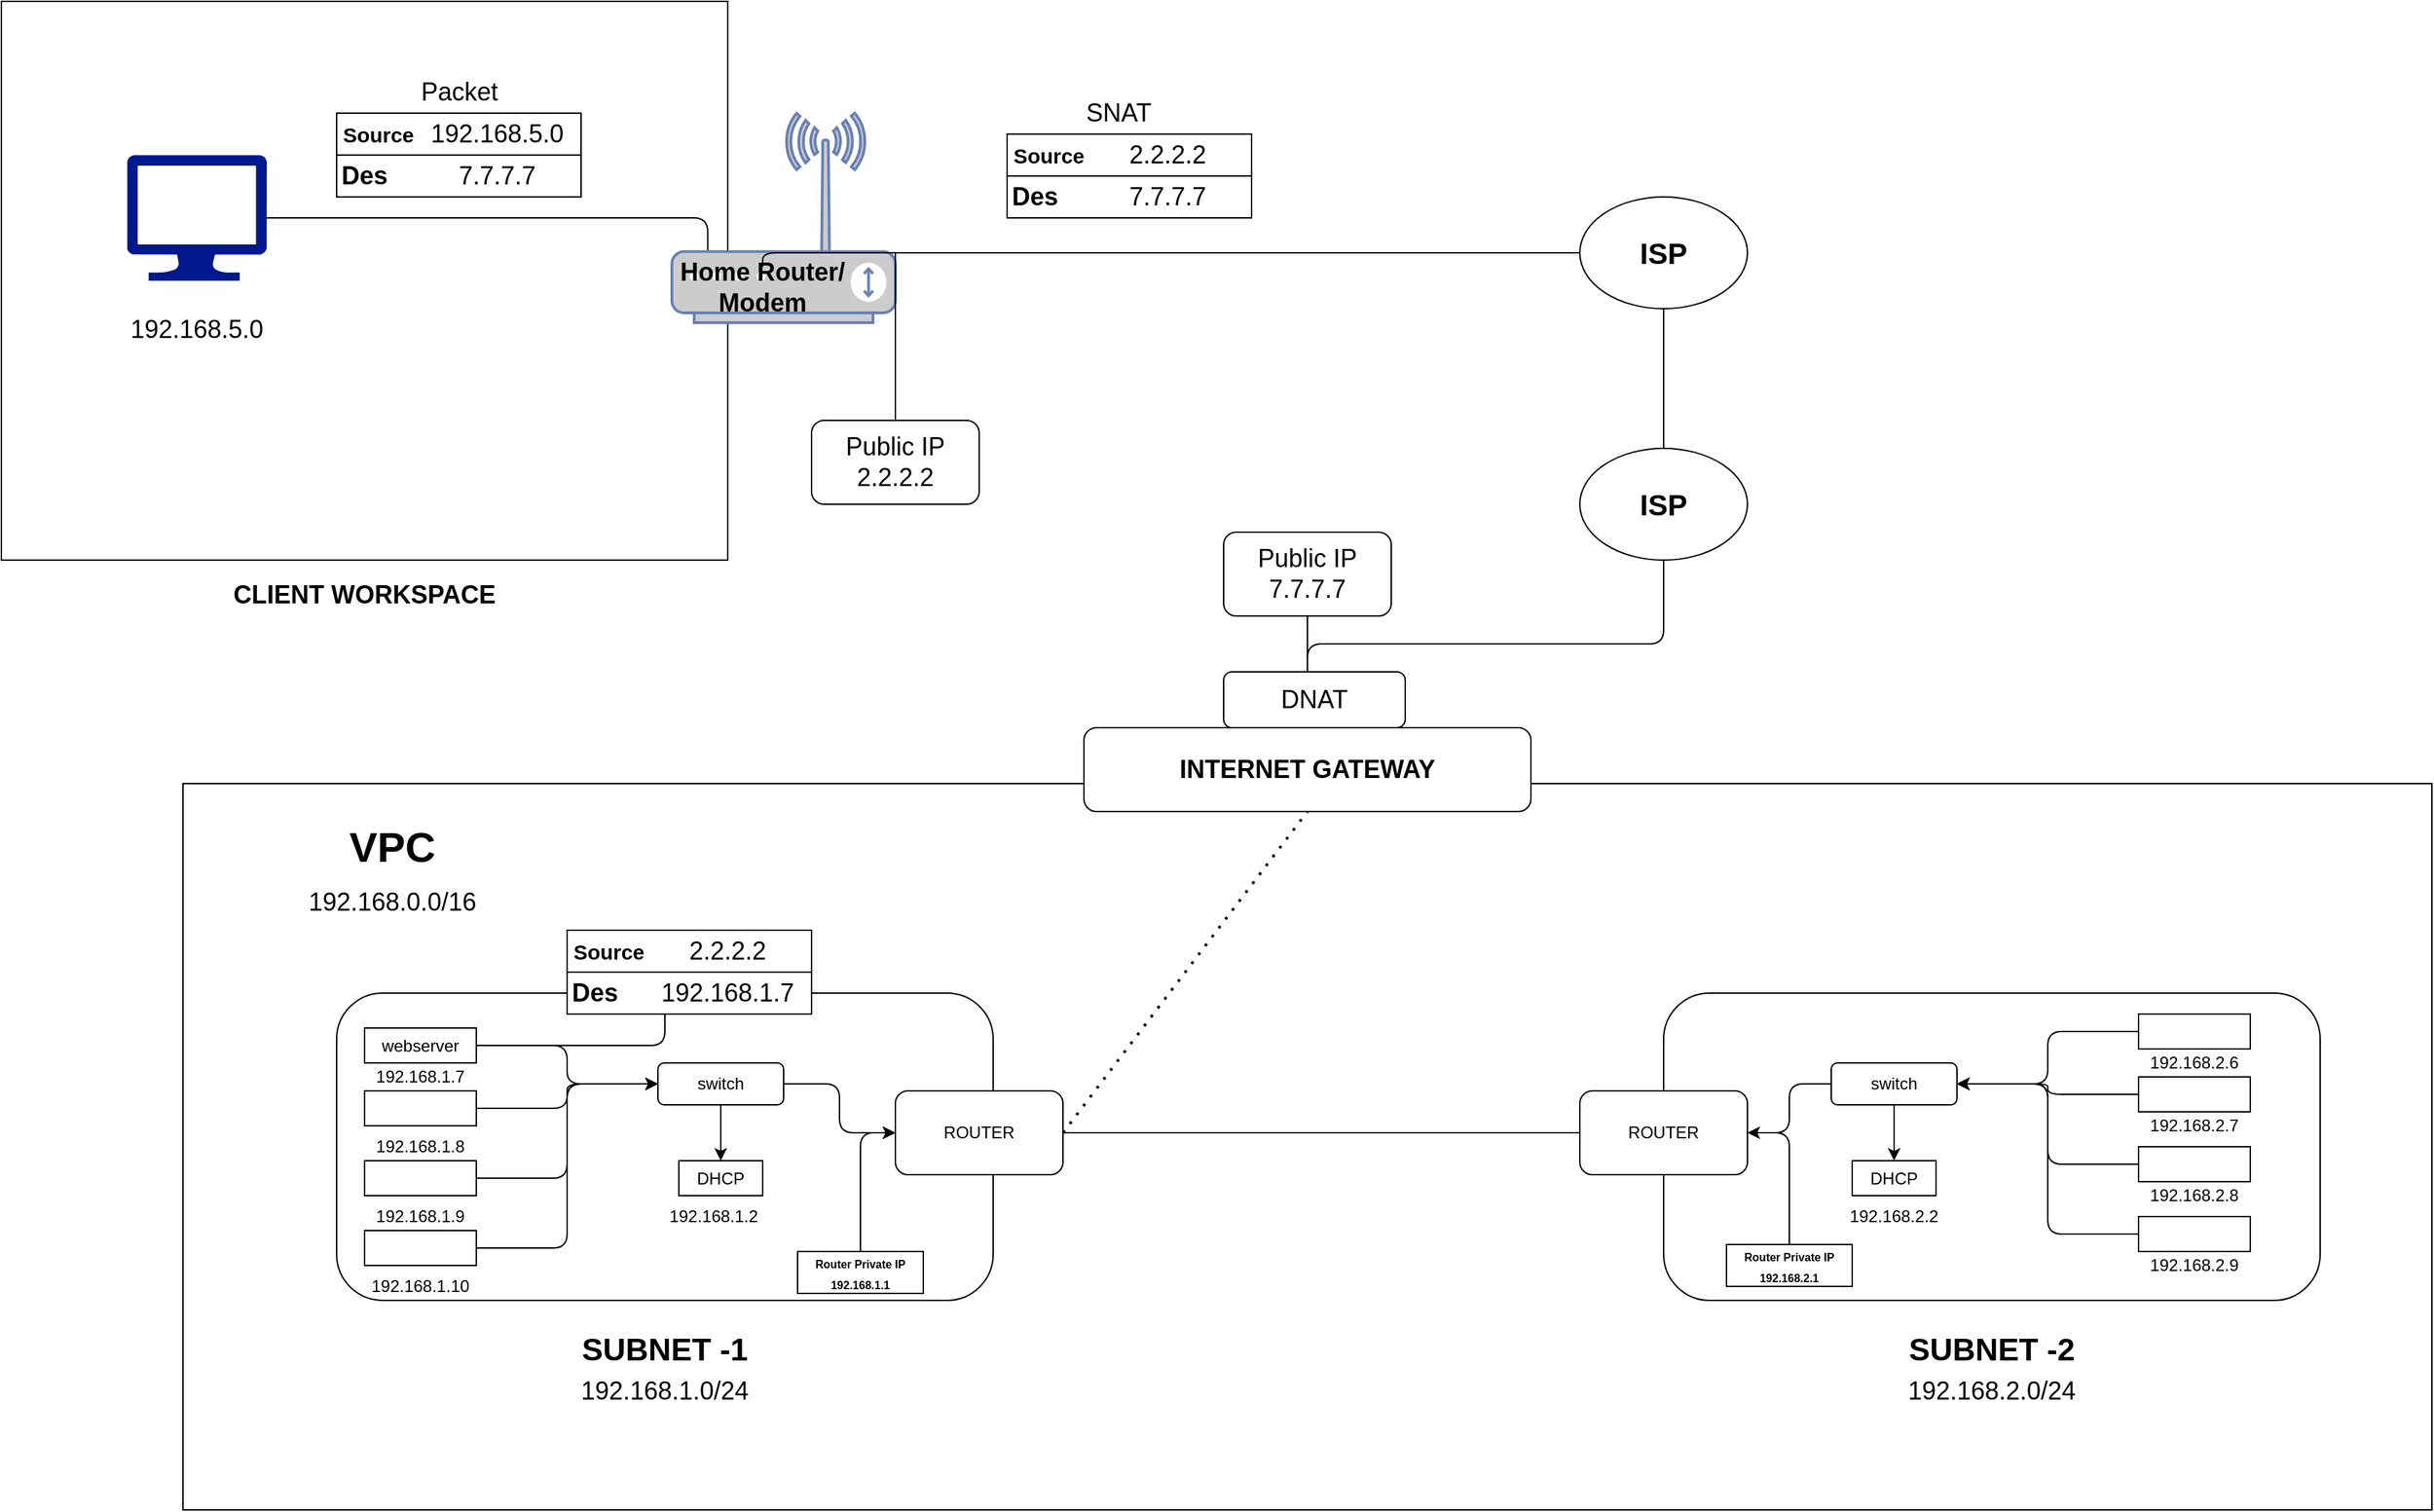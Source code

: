 <mxfile version="16.5.3" type="github">
  <diagram id="cgZuAQymzo9P9m9GtYBO" name="Page-1">
    <mxGraphModel dx="1673" dy="896" grid="1" gridSize="10" guides="1" tooltips="1" connect="1" arrows="1" fold="1" page="1" pageScale="1" pageWidth="1920" pageHeight="1200" math="0" shadow="0">
      <root>
        <mxCell id="0" />
        <mxCell id="1" parent="0" />
        <mxCell id="nOPR-63dfSeK1-8soUbw-1" value="" style="rounded=0;whiteSpace=wrap;html=1;" parent="1" vertex="1">
          <mxGeometry x="140" y="560" width="1610" height="520" as="geometry" />
        </mxCell>
        <mxCell id="nOPR-63dfSeK1-8soUbw-2" value="" style="rounded=1;whiteSpace=wrap;html=1;" parent="1" vertex="1">
          <mxGeometry x="250" y="710" width="470" height="220" as="geometry" />
        </mxCell>
        <mxCell id="nOPR-63dfSeK1-8soUbw-4" value="" style="rounded=1;whiteSpace=wrap;html=1;" parent="1" vertex="1">
          <mxGeometry x="1200" y="710" width="470" height="220" as="geometry" />
        </mxCell>
        <mxCell id="7Ufx0hej1nbOpLO8S6u6-35" style="edgeStyle=orthogonalEdgeStyle;rounded=1;orthogonalLoop=1;jettySize=auto;html=1;exitX=1;exitY=0.5;exitDx=0;exitDy=0;entryX=0;entryY=0.5;entryDx=0;entryDy=0;fontSize=8;endArrow=none;endFill=0;" edge="1" parent="1" source="nOPR-63dfSeK1-8soUbw-5" target="nOPR-63dfSeK1-8soUbw-6">
          <mxGeometry relative="1" as="geometry" />
        </mxCell>
        <mxCell id="nOPR-63dfSeK1-8soUbw-5" value="ROUTER" style="rounded=1;whiteSpace=wrap;html=1;" parent="1" vertex="1">
          <mxGeometry x="650" y="780" width="120" height="60" as="geometry" />
        </mxCell>
        <mxCell id="nOPR-63dfSeK1-8soUbw-6" value="ROUTER" style="rounded=1;whiteSpace=wrap;html=1;" parent="1" vertex="1">
          <mxGeometry x="1140" y="780" width="120" height="60" as="geometry" />
        </mxCell>
        <mxCell id="nOPR-63dfSeK1-8soUbw-13" style="edgeStyle=orthogonalEdgeStyle;rounded=1;orthogonalLoop=1;jettySize=auto;html=1;exitX=1;exitY=0.5;exitDx=0;exitDy=0;entryX=0;entryY=0.5;entryDx=0;entryDy=0;" parent="1" source="nOPR-63dfSeK1-8soUbw-7" target="nOPR-63dfSeK1-8soUbw-5" edge="1">
          <mxGeometry relative="1" as="geometry" />
        </mxCell>
        <mxCell id="nOPR-63dfSeK1-8soUbw-16" style="edgeStyle=orthogonalEdgeStyle;rounded=0;orthogonalLoop=1;jettySize=auto;html=1;exitX=0.5;exitY=1;exitDx=0;exitDy=0;entryX=0.5;entryY=0;entryDx=0;entryDy=0;" parent="1" source="nOPR-63dfSeK1-8soUbw-7" target="nOPR-63dfSeK1-8soUbw-15" edge="1">
          <mxGeometry relative="1" as="geometry" />
        </mxCell>
        <mxCell id="nOPR-63dfSeK1-8soUbw-7" value="switch" style="rounded=1;whiteSpace=wrap;html=1;" parent="1" vertex="1">
          <mxGeometry x="480" y="760" width="90" height="30" as="geometry" />
        </mxCell>
        <mxCell id="7Ufx0hej1nbOpLO8S6u6-11" style="edgeStyle=orthogonalEdgeStyle;rounded=0;orthogonalLoop=1;jettySize=auto;html=1;exitX=0.5;exitY=1;exitDx=0;exitDy=0;" edge="1" parent="1" source="nOPR-63dfSeK1-8soUbw-8" target="7Ufx0hej1nbOpLO8S6u6-10">
          <mxGeometry relative="1" as="geometry" />
        </mxCell>
        <mxCell id="7Ufx0hej1nbOpLO8S6u6-13" style="edgeStyle=orthogonalEdgeStyle;rounded=1;orthogonalLoop=1;jettySize=auto;html=1;exitX=0;exitY=0.5;exitDx=0;exitDy=0;" edge="1" parent="1" source="nOPR-63dfSeK1-8soUbw-8" target="nOPR-63dfSeK1-8soUbw-6">
          <mxGeometry relative="1" as="geometry" />
        </mxCell>
        <mxCell id="nOPR-63dfSeK1-8soUbw-8" value="switch" style="rounded=1;whiteSpace=wrap;html=1;" parent="1" vertex="1">
          <mxGeometry x="1320" y="760" width="90" height="30" as="geometry" />
        </mxCell>
        <mxCell id="nOPR-63dfSeK1-8soUbw-15" value="DHCP&lt;br&gt;" style="rounded=0;whiteSpace=wrap;html=1;" parent="1" vertex="1">
          <mxGeometry x="495" y="830" width="60" height="25" as="geometry" />
        </mxCell>
        <mxCell id="nOPR-63dfSeK1-8soUbw-24" style="edgeStyle=orthogonalEdgeStyle;rounded=1;orthogonalLoop=1;jettySize=auto;html=1;exitX=1;exitY=0.5;exitDx=0;exitDy=0;entryX=0;entryY=0.5;entryDx=0;entryDy=0;" parent="1" source="nOPR-63dfSeK1-8soUbw-20" target="nOPR-63dfSeK1-8soUbw-7" edge="1">
          <mxGeometry relative="1" as="geometry" />
        </mxCell>
        <mxCell id="nOPR-63dfSeK1-8soUbw-20" value="webserver" style="rounded=0;whiteSpace=wrap;html=1;" parent="1" vertex="1">
          <mxGeometry x="270" y="735" width="80" height="25" as="geometry" />
        </mxCell>
        <mxCell id="nOPR-63dfSeK1-8soUbw-25" style="edgeStyle=orthogonalEdgeStyle;rounded=1;orthogonalLoop=1;jettySize=auto;html=1;exitX=1;exitY=0.5;exitDx=0;exitDy=0;" parent="1" source="nOPR-63dfSeK1-8soUbw-21" target="nOPR-63dfSeK1-8soUbw-7" edge="1">
          <mxGeometry relative="1" as="geometry" />
        </mxCell>
        <mxCell id="nOPR-63dfSeK1-8soUbw-21" value="" style="rounded=0;whiteSpace=wrap;html=1;" parent="1" vertex="1">
          <mxGeometry x="270" y="780" width="80" height="25" as="geometry" />
        </mxCell>
        <mxCell id="nOPR-63dfSeK1-8soUbw-26" style="edgeStyle=orthogonalEdgeStyle;rounded=1;orthogonalLoop=1;jettySize=auto;html=1;entryX=0;entryY=0.5;entryDx=0;entryDy=0;" parent="1" source="nOPR-63dfSeK1-8soUbw-22" target="nOPR-63dfSeK1-8soUbw-7" edge="1">
          <mxGeometry relative="1" as="geometry" />
        </mxCell>
        <mxCell id="nOPR-63dfSeK1-8soUbw-22" value="" style="rounded=0;whiteSpace=wrap;html=1;" parent="1" vertex="1">
          <mxGeometry x="270" y="830" width="80" height="25" as="geometry" />
        </mxCell>
        <mxCell id="nOPR-63dfSeK1-8soUbw-27" style="edgeStyle=orthogonalEdgeStyle;rounded=1;orthogonalLoop=1;jettySize=auto;html=1;exitX=1;exitY=0.5;exitDx=0;exitDy=0;entryX=0;entryY=0.5;entryDx=0;entryDy=0;endArrow=none;endFill=0;" parent="1" source="nOPR-63dfSeK1-8soUbw-23" target="nOPR-63dfSeK1-8soUbw-7" edge="1">
          <mxGeometry relative="1" as="geometry" />
        </mxCell>
        <mxCell id="nOPR-63dfSeK1-8soUbw-23" value="" style="rounded=0;whiteSpace=wrap;html=1;" parent="1" vertex="1">
          <mxGeometry x="270" y="880" width="80" height="25" as="geometry" />
        </mxCell>
        <mxCell id="7Ufx0hej1nbOpLO8S6u6-5" style="edgeStyle=orthogonalEdgeStyle;rounded=1;orthogonalLoop=1;jettySize=auto;html=1;exitX=0;exitY=0.5;exitDx=0;exitDy=0;entryX=1;entryY=0.5;entryDx=0;entryDy=0;" edge="1" parent="1" source="7Ufx0hej1nbOpLO8S6u6-1" target="nOPR-63dfSeK1-8soUbw-8">
          <mxGeometry relative="1" as="geometry" />
        </mxCell>
        <mxCell id="7Ufx0hej1nbOpLO8S6u6-1" value="" style="rounded=0;whiteSpace=wrap;html=1;" vertex="1" parent="1">
          <mxGeometry x="1540" y="725" width="80" height="25" as="geometry" />
        </mxCell>
        <mxCell id="7Ufx0hej1nbOpLO8S6u6-6" style="edgeStyle=orthogonalEdgeStyle;rounded=1;orthogonalLoop=1;jettySize=auto;html=1;exitX=0;exitY=0.5;exitDx=0;exitDy=0;entryX=1;entryY=0.5;entryDx=0;entryDy=0;" edge="1" parent="1" source="7Ufx0hej1nbOpLO8S6u6-2" target="nOPR-63dfSeK1-8soUbw-8">
          <mxGeometry relative="1" as="geometry" />
        </mxCell>
        <mxCell id="7Ufx0hej1nbOpLO8S6u6-2" value="" style="rounded=0;whiteSpace=wrap;html=1;" vertex="1" parent="1">
          <mxGeometry x="1540" y="770" width="80" height="25" as="geometry" />
        </mxCell>
        <mxCell id="7Ufx0hej1nbOpLO8S6u6-8" style="edgeStyle=orthogonalEdgeStyle;rounded=1;orthogonalLoop=1;jettySize=auto;html=1;exitX=0;exitY=0.5;exitDx=0;exitDy=0;entryX=1;entryY=0.5;entryDx=0;entryDy=0;" edge="1" parent="1" source="7Ufx0hej1nbOpLO8S6u6-3" target="nOPR-63dfSeK1-8soUbw-8">
          <mxGeometry relative="1" as="geometry" />
        </mxCell>
        <mxCell id="7Ufx0hej1nbOpLO8S6u6-3" value="" style="rounded=0;whiteSpace=wrap;html=1;" vertex="1" parent="1">
          <mxGeometry x="1540" y="820" width="80" height="25" as="geometry" />
        </mxCell>
        <mxCell id="7Ufx0hej1nbOpLO8S6u6-9" style="edgeStyle=orthogonalEdgeStyle;rounded=1;orthogonalLoop=1;jettySize=auto;html=1;exitX=0;exitY=0.5;exitDx=0;exitDy=0;entryX=1;entryY=0.5;entryDx=0;entryDy=0;" edge="1" parent="1" source="7Ufx0hej1nbOpLO8S6u6-4" target="nOPR-63dfSeK1-8soUbw-8">
          <mxGeometry relative="1" as="geometry" />
        </mxCell>
        <mxCell id="7Ufx0hej1nbOpLO8S6u6-4" value="" style="rounded=0;whiteSpace=wrap;html=1;" vertex="1" parent="1">
          <mxGeometry x="1540" y="870" width="80" height="25" as="geometry" />
        </mxCell>
        <mxCell id="7Ufx0hej1nbOpLO8S6u6-10" value="DHCP&lt;br&gt;" style="rounded=0;whiteSpace=wrap;html=1;" vertex="1" parent="1">
          <mxGeometry x="1335" y="830" width="60" height="25" as="geometry" />
        </mxCell>
        <mxCell id="7Ufx0hej1nbOpLO8S6u6-14" value="192.168.1.7" style="text;html=1;strokeColor=none;fillColor=none;align=center;verticalAlign=middle;whiteSpace=wrap;rounded=0;" vertex="1" parent="1">
          <mxGeometry x="280" y="770" width="60" as="geometry" />
        </mxCell>
        <mxCell id="7Ufx0hej1nbOpLO8S6u6-15" value="192.168.1.8" style="text;html=1;strokeColor=none;fillColor=none;align=center;verticalAlign=middle;whiteSpace=wrap;rounded=0;" vertex="1" parent="1">
          <mxGeometry x="280" y="820" width="60" as="geometry" />
        </mxCell>
        <mxCell id="7Ufx0hej1nbOpLO8S6u6-16" value="192.168.1.9" style="text;html=1;strokeColor=none;fillColor=none;align=center;verticalAlign=middle;whiteSpace=wrap;rounded=0;" vertex="1" parent="1">
          <mxGeometry x="280" y="870" width="60" as="geometry" />
        </mxCell>
        <mxCell id="7Ufx0hej1nbOpLO8S6u6-17" value="192.168.1.10" style="text;html=1;strokeColor=none;fillColor=none;align=center;verticalAlign=middle;whiteSpace=wrap;rounded=0;" vertex="1" parent="1">
          <mxGeometry x="280" y="920" width="60" as="geometry" />
        </mxCell>
        <mxCell id="7Ufx0hej1nbOpLO8S6u6-18" value="192.168.1.2" style="text;html=1;strokeColor=none;fillColor=none;align=center;verticalAlign=middle;whiteSpace=wrap;rounded=0;" vertex="1" parent="1">
          <mxGeometry x="490" y="870" width="60" as="geometry" />
        </mxCell>
        <mxCell id="7Ufx0hej1nbOpLO8S6u6-24" style="edgeStyle=orthogonalEdgeStyle;rounded=1;orthogonalLoop=1;jettySize=auto;html=1;exitX=0.5;exitY=0;exitDx=0;exitDy=0;entryX=0;entryY=0.5;entryDx=0;entryDy=0;fontSize=8;" edge="1" parent="1" source="7Ufx0hej1nbOpLO8S6u6-23" target="nOPR-63dfSeK1-8soUbw-5">
          <mxGeometry relative="1" as="geometry" />
        </mxCell>
        <mxCell id="7Ufx0hej1nbOpLO8S6u6-23" value="&lt;font style=&quot;font-size: 8px&quot;&gt;&lt;b&gt;Router Private IP&lt;br&gt;192.168.1.1&lt;/b&gt;&lt;/font&gt;" style="rounded=0;whiteSpace=wrap;html=1;" vertex="1" parent="1">
          <mxGeometry x="580" y="895" width="90" height="30" as="geometry" />
        </mxCell>
        <mxCell id="7Ufx0hej1nbOpLO8S6u6-27" value="192.168.2.6" style="text;html=1;strokeColor=none;fillColor=none;align=center;verticalAlign=middle;whiteSpace=wrap;rounded=0;" vertex="1" parent="1">
          <mxGeometry x="1550" y="760" width="60" as="geometry" />
        </mxCell>
        <mxCell id="7Ufx0hej1nbOpLO8S6u6-28" value="192.168.2.7" style="text;html=1;strokeColor=none;fillColor=none;align=center;verticalAlign=middle;whiteSpace=wrap;rounded=0;" vertex="1" parent="1">
          <mxGeometry x="1550" y="805" width="60" as="geometry" />
        </mxCell>
        <mxCell id="7Ufx0hej1nbOpLO8S6u6-29" value="192.168.2.8" style="text;html=1;strokeColor=none;fillColor=none;align=center;verticalAlign=middle;whiteSpace=wrap;rounded=0;" vertex="1" parent="1">
          <mxGeometry x="1550" y="855" width="60" as="geometry" />
        </mxCell>
        <mxCell id="7Ufx0hej1nbOpLO8S6u6-30" value="192.168.2.9" style="text;html=1;strokeColor=none;fillColor=none;align=center;verticalAlign=middle;whiteSpace=wrap;rounded=0;" vertex="1" parent="1">
          <mxGeometry x="1550" y="905" width="60" as="geometry" />
        </mxCell>
        <mxCell id="7Ufx0hej1nbOpLO8S6u6-31" value="192.168.2.2" style="text;html=1;strokeColor=none;fillColor=none;align=center;verticalAlign=middle;whiteSpace=wrap;rounded=0;" vertex="1" parent="1">
          <mxGeometry x="1335" y="870" width="60" as="geometry" />
        </mxCell>
        <mxCell id="7Ufx0hej1nbOpLO8S6u6-34" style="edgeStyle=orthogonalEdgeStyle;rounded=1;orthogonalLoop=1;jettySize=auto;html=1;exitX=0.5;exitY=0;exitDx=0;exitDy=0;entryX=1;entryY=0.5;entryDx=0;entryDy=0;fontSize=8;endArrow=none;endFill=0;" edge="1" parent="1" source="7Ufx0hej1nbOpLO8S6u6-32" target="nOPR-63dfSeK1-8soUbw-6">
          <mxGeometry relative="1" as="geometry" />
        </mxCell>
        <mxCell id="7Ufx0hej1nbOpLO8S6u6-32" value="&lt;font style=&quot;font-size: 8px&quot;&gt;&lt;b&gt;Router Private IP&lt;br&gt;192.168.2.1&lt;/b&gt;&lt;/font&gt;" style="rounded=0;whiteSpace=wrap;html=1;" vertex="1" parent="1">
          <mxGeometry x="1245" y="890" width="90" height="30" as="geometry" />
        </mxCell>
        <mxCell id="7Ufx0hej1nbOpLO8S6u6-39" value="&lt;h2&gt;&lt;font style=&quot;font-size: 18px&quot;&gt;INTERNET GATEWAY&lt;/font&gt;&lt;/h2&gt;" style="rounded=1;whiteSpace=wrap;html=1;fontSize=8;" vertex="1" parent="1">
          <mxGeometry x="785" y="520" width="320" height="60" as="geometry" />
        </mxCell>
        <mxCell id="7Ufx0hej1nbOpLO8S6u6-40" value="&lt;h2&gt;SUBNET -1&lt;/h2&gt;" style="text;html=1;strokeColor=none;fillColor=none;align=center;verticalAlign=middle;whiteSpace=wrap;rounded=0;fontSize=15;" vertex="1" parent="1">
          <mxGeometry x="405" y="950" width="160" height="30" as="geometry" />
        </mxCell>
        <mxCell id="7Ufx0hej1nbOpLO8S6u6-41" value="&lt;h2&gt;SUBNET -2&lt;/h2&gt;" style="text;html=1;strokeColor=none;fillColor=none;align=center;verticalAlign=middle;whiteSpace=wrap;rounded=0;fontSize=15;" vertex="1" parent="1">
          <mxGeometry x="1355" y="950" width="160" height="30" as="geometry" />
        </mxCell>
        <mxCell id="7Ufx0hej1nbOpLO8S6u6-42" value="&lt;h1&gt;VPC&lt;/h1&gt;" style="text;html=1;strokeColor=none;fillColor=none;align=center;verticalAlign=middle;whiteSpace=wrap;rounded=0;fontSize=15;" vertex="1" parent="1">
          <mxGeometry x="260" y="590" width="60" height="30" as="geometry" />
        </mxCell>
        <mxCell id="7Ufx0hej1nbOpLO8S6u6-43" value="192.168.1.0/24" style="text;html=1;strokeColor=none;fillColor=none;align=center;verticalAlign=middle;whiteSpace=wrap;rounded=0;fontSize=18;" vertex="1" parent="1">
          <mxGeometry x="395" y="980" width="180" height="30" as="geometry" />
        </mxCell>
        <mxCell id="7Ufx0hej1nbOpLO8S6u6-44" value="192.168.2.0/24" style="text;html=1;strokeColor=none;fillColor=none;align=center;verticalAlign=middle;whiteSpace=wrap;rounded=0;fontSize=18;" vertex="1" parent="1">
          <mxGeometry x="1345" y="980" width="180" height="30" as="geometry" />
        </mxCell>
        <mxCell id="7Ufx0hej1nbOpLO8S6u6-46" value="192.168.0.0/16" style="text;html=1;strokeColor=none;fillColor=none;align=center;verticalAlign=middle;whiteSpace=wrap;rounded=0;fontSize=18;" vertex="1" parent="1">
          <mxGeometry x="200" y="630" width="180" height="30" as="geometry" />
        </mxCell>
        <mxCell id="7Ufx0hej1nbOpLO8S6u6-47" value="" style="endArrow=none;dashed=1;html=1;dashPattern=1 3;strokeWidth=2;rounded=1;fontSize=18;entryX=0.5;entryY=1;entryDx=0;entryDy=0;exitX=1;exitY=0.5;exitDx=0;exitDy=0;" edge="1" parent="1" source="nOPR-63dfSeK1-8soUbw-5" target="7Ufx0hej1nbOpLO8S6u6-39">
          <mxGeometry width="50" height="50" relative="1" as="geometry">
            <mxPoint x="990" y="740" as="sourcePoint" />
            <mxPoint x="1040" y="690" as="targetPoint" />
          </mxGeometry>
        </mxCell>
        <mxCell id="7Ufx0hej1nbOpLO8S6u6-49" style="edgeStyle=orthogonalEdgeStyle;rounded=1;orthogonalLoop=1;jettySize=auto;html=1;exitX=0.5;exitY=1;exitDx=0;exitDy=0;entryX=0.5;entryY=0;entryDx=0;entryDy=0;fontSize=18;endArrow=none;endFill=0;" edge="1" parent="1" source="7Ufx0hej1nbOpLO8S6u6-48" target="7Ufx0hej1nbOpLO8S6u6-39">
          <mxGeometry relative="1" as="geometry" />
        </mxCell>
        <mxCell id="7Ufx0hej1nbOpLO8S6u6-52" style="edgeStyle=orthogonalEdgeStyle;rounded=1;orthogonalLoop=1;jettySize=auto;html=1;exitX=0.5;exitY=0;exitDx=0;exitDy=0;entryX=0.5;entryY=1;entryDx=0;entryDy=0;fontSize=18;endArrow=none;endFill=0;" edge="1" parent="1" source="7Ufx0hej1nbOpLO8S6u6-48" target="7Ufx0hej1nbOpLO8S6u6-51">
          <mxGeometry relative="1" as="geometry">
            <Array as="points">
              <mxPoint x="1200" y="160" />
            </Array>
          </mxGeometry>
        </mxCell>
        <mxCell id="7Ufx0hej1nbOpLO8S6u6-48" value="&lt;h3&gt;ISP&lt;/h3&gt;" style="ellipse;whiteSpace=wrap;html=1;fontSize=18;" vertex="1" parent="1">
          <mxGeometry x="1140" y="320" width="120" height="80" as="geometry" />
        </mxCell>
        <mxCell id="7Ufx0hej1nbOpLO8S6u6-51" value="&lt;h3&gt;ISP&lt;/h3&gt;" style="ellipse;whiteSpace=wrap;html=1;fontSize=18;" vertex="1" parent="1">
          <mxGeometry x="1140" y="140" width="120" height="80" as="geometry" />
        </mxCell>
        <mxCell id="7Ufx0hej1nbOpLO8S6u6-54" value="" style="rounded=0;whiteSpace=wrap;html=1;fontSize=18;" vertex="1" parent="1">
          <mxGeometry x="10" width="520" height="400" as="geometry" />
        </mxCell>
        <mxCell id="7Ufx0hej1nbOpLO8S6u6-71" style="edgeStyle=orthogonalEdgeStyle;rounded=1;orthogonalLoop=1;jettySize=auto;html=1;exitX=1;exitY=0.5;exitDx=0;exitDy=0;exitPerimeter=0;entryX=0.329;entryY=0.021;entryDx=0;entryDy=0;entryPerimeter=0;fontSize=18;endArrow=none;endFill=0;" edge="1" parent="1" source="7Ufx0hej1nbOpLO8S6u6-55" target="7Ufx0hej1nbOpLO8S6u6-59">
          <mxGeometry relative="1" as="geometry" />
        </mxCell>
        <mxCell id="7Ufx0hej1nbOpLO8S6u6-55" value="" style="sketch=0;aspect=fixed;pointerEvents=1;shadow=0;dashed=0;html=1;strokeColor=none;labelPosition=center;verticalLabelPosition=bottom;verticalAlign=top;align=center;fillColor=#00188D;shape=mxgraph.azure.computer;fontSize=18;" vertex="1" parent="1">
          <mxGeometry x="100" y="110" width="100" height="90" as="geometry" />
        </mxCell>
        <mxCell id="7Ufx0hej1nbOpLO8S6u6-57" value="" style="fontColor=#0066CC;verticalAlign=top;verticalLabelPosition=bottom;labelPosition=center;align=center;html=1;outlineConnect=0;fillColor=#CCCCCC;strokeColor=#6881B3;gradientColor=none;gradientDirection=north;strokeWidth=2;shape=mxgraph.networks.wireless_modem;fontSize=18;" vertex="1" parent="1">
          <mxGeometry x="490" y="80" width="160" height="150" as="geometry" />
        </mxCell>
        <mxCell id="7Ufx0hej1nbOpLO8S6u6-60" style="edgeStyle=orthogonalEdgeStyle;rounded=1;orthogonalLoop=1;jettySize=auto;html=1;entryX=0;entryY=0.5;entryDx=0;entryDy=0;fontSize=18;endArrow=none;endFill=0;exitX=0.5;exitY=0;exitDx=0;exitDy=0;" edge="1" parent="1" source="7Ufx0hej1nbOpLO8S6u6-59" target="7Ufx0hej1nbOpLO8S6u6-51">
          <mxGeometry relative="1" as="geometry">
            <Array as="points">
              <mxPoint x="555" y="180" />
            </Array>
          </mxGeometry>
        </mxCell>
        <mxCell id="7Ufx0hej1nbOpLO8S6u6-59" value="&lt;b&gt;Home Router/&lt;br&gt;Modem&lt;/b&gt;" style="text;html=1;strokeColor=none;fillColor=none;align=center;verticalAlign=middle;whiteSpace=wrap;rounded=0;fontSize=18;" vertex="1" parent="1">
          <mxGeometry x="440" y="190" width="230" height="30" as="geometry" />
        </mxCell>
        <mxCell id="7Ufx0hej1nbOpLO8S6u6-65" style="edgeStyle=orthogonalEdgeStyle;rounded=1;orthogonalLoop=1;jettySize=auto;html=1;exitX=0.5;exitY=0;exitDx=0;exitDy=0;fontSize=18;endArrow=none;endFill=0;" edge="1" parent="1" source="7Ufx0hej1nbOpLO8S6u6-62">
          <mxGeometry relative="1" as="geometry">
            <mxPoint x="650" y="180" as="targetPoint" />
          </mxGeometry>
        </mxCell>
        <mxCell id="7Ufx0hej1nbOpLO8S6u6-62" value="Public IP&lt;br&gt;2.2.2.2" style="rounded=1;whiteSpace=wrap;html=1;fontSize=18;" vertex="1" parent="1">
          <mxGeometry x="590" y="300" width="120" height="60" as="geometry" />
        </mxCell>
        <mxCell id="7Ufx0hej1nbOpLO8S6u6-67" style="edgeStyle=orthogonalEdgeStyle;rounded=1;orthogonalLoop=1;jettySize=auto;html=1;exitX=0.5;exitY=1;exitDx=0;exitDy=0;entryX=0.5;entryY=0;entryDx=0;entryDy=0;fontSize=18;endArrow=none;endFill=0;" edge="1" parent="1" source="7Ufx0hej1nbOpLO8S6u6-66" target="7Ufx0hej1nbOpLO8S6u6-39">
          <mxGeometry relative="1" as="geometry" />
        </mxCell>
        <mxCell id="7Ufx0hej1nbOpLO8S6u6-66" value="Public IP&lt;br&gt;7.7.7.7" style="rounded=1;whiteSpace=wrap;html=1;fontSize=18;" vertex="1" parent="1">
          <mxGeometry x="885" y="380" width="120" height="60" as="geometry" />
        </mxCell>
        <mxCell id="7Ufx0hej1nbOpLO8S6u6-68" value="&lt;b&gt;CLIENT WORKSPACE&lt;/b&gt;" style="text;html=1;strokeColor=none;fillColor=none;align=center;verticalAlign=middle;whiteSpace=wrap;rounded=0;fontSize=18;" vertex="1" parent="1">
          <mxGeometry x="165" y="410" width="210" height="30" as="geometry" />
        </mxCell>
        <mxCell id="7Ufx0hej1nbOpLO8S6u6-77" value="" style="rounded=0;whiteSpace=wrap;html=1;fontSize=18;" vertex="1" parent="1">
          <mxGeometry x="250" y="80" width="175" height="60" as="geometry" />
        </mxCell>
        <mxCell id="7Ufx0hej1nbOpLO8S6u6-78" style="edgeStyle=orthogonalEdgeStyle;rounded=1;orthogonalLoop=1;jettySize=auto;html=1;exitX=0;exitY=0.5;exitDx=0;exitDy=0;entryX=1;entryY=0.5;entryDx=0;entryDy=0;fontSize=18;endArrow=none;endFill=0;" edge="1" parent="1" source="7Ufx0hej1nbOpLO8S6u6-77" target="7Ufx0hej1nbOpLO8S6u6-77">
          <mxGeometry relative="1" as="geometry">
            <Array as="points">
              <mxPoint x="330" y="110" />
              <mxPoint x="330" y="110" />
            </Array>
          </mxGeometry>
        </mxCell>
        <mxCell id="7Ufx0hej1nbOpLO8S6u6-79" value="&lt;h5&gt;Source&lt;/h5&gt;" style="text;html=1;strokeColor=none;fillColor=none;align=center;verticalAlign=middle;whiteSpace=wrap;rounded=0;fontSize=18;" vertex="1" parent="1">
          <mxGeometry x="250" y="80" width="60" height="30" as="geometry" />
        </mxCell>
        <mxCell id="7Ufx0hej1nbOpLO8S6u6-80" value="&lt;h4&gt;Des&lt;/h4&gt;" style="text;html=1;strokeColor=none;fillColor=none;align=center;verticalAlign=middle;whiteSpace=wrap;rounded=0;fontSize=18;" vertex="1" parent="1">
          <mxGeometry x="240" y="110" width="60" height="30" as="geometry" />
        </mxCell>
        <mxCell id="7Ufx0hej1nbOpLO8S6u6-81" value="192.168.5.0" style="text;html=1;strokeColor=none;fillColor=none;align=center;verticalAlign=middle;whiteSpace=wrap;rounded=0;fontSize=18;" vertex="1" parent="1">
          <mxGeometry x="335" y="80" width="60" height="30" as="geometry" />
        </mxCell>
        <mxCell id="7Ufx0hej1nbOpLO8S6u6-82" value="192.168.5.0" style="text;html=1;strokeColor=none;fillColor=none;align=center;verticalAlign=middle;whiteSpace=wrap;rounded=0;fontSize=18;" vertex="1" parent="1">
          <mxGeometry x="120" y="220" width="60" height="30" as="geometry" />
        </mxCell>
        <mxCell id="7Ufx0hej1nbOpLO8S6u6-84" value="7.7.7.7" style="text;html=1;strokeColor=none;fillColor=none;align=center;verticalAlign=middle;whiteSpace=wrap;rounded=0;fontSize=18;" vertex="1" parent="1">
          <mxGeometry x="320" y="110" width="90" height="30" as="geometry" />
        </mxCell>
        <mxCell id="7Ufx0hej1nbOpLO8S6u6-85" value="" style="rounded=0;whiteSpace=wrap;html=1;fontSize=18;" vertex="1" parent="1">
          <mxGeometry x="730" y="95" width="175" height="60" as="geometry" />
        </mxCell>
        <mxCell id="7Ufx0hej1nbOpLO8S6u6-86" style="edgeStyle=orthogonalEdgeStyle;rounded=1;orthogonalLoop=1;jettySize=auto;html=1;exitX=0;exitY=0.5;exitDx=0;exitDy=0;entryX=1;entryY=0.5;entryDx=0;entryDy=0;fontSize=18;endArrow=none;endFill=0;" edge="1" parent="1" source="7Ufx0hej1nbOpLO8S6u6-85" target="7Ufx0hej1nbOpLO8S6u6-85">
          <mxGeometry relative="1" as="geometry">
            <Array as="points">
              <mxPoint x="810" y="125" />
              <mxPoint x="810" y="125" />
            </Array>
          </mxGeometry>
        </mxCell>
        <mxCell id="7Ufx0hej1nbOpLO8S6u6-87" value="&lt;h5&gt;Source&lt;/h5&gt;" style="text;html=1;strokeColor=none;fillColor=none;align=center;verticalAlign=middle;whiteSpace=wrap;rounded=0;fontSize=18;" vertex="1" parent="1">
          <mxGeometry x="730" y="95" width="60" height="30" as="geometry" />
        </mxCell>
        <mxCell id="7Ufx0hej1nbOpLO8S6u6-88" value="&lt;h4&gt;Des&lt;/h4&gt;" style="text;html=1;strokeColor=none;fillColor=none;align=center;verticalAlign=middle;whiteSpace=wrap;rounded=0;fontSize=18;" vertex="1" parent="1">
          <mxGeometry x="720" y="125" width="60" height="30" as="geometry" />
        </mxCell>
        <mxCell id="7Ufx0hej1nbOpLO8S6u6-89" value="2.2.2.2" style="text;html=1;strokeColor=none;fillColor=none;align=center;verticalAlign=middle;whiteSpace=wrap;rounded=0;fontSize=18;" vertex="1" parent="1">
          <mxGeometry x="815" y="95" width="60" height="30" as="geometry" />
        </mxCell>
        <mxCell id="7Ufx0hej1nbOpLO8S6u6-90" value="7.7.7.7" style="text;html=1;strokeColor=none;fillColor=none;align=center;verticalAlign=middle;whiteSpace=wrap;rounded=0;fontSize=18;" vertex="1" parent="1">
          <mxGeometry x="800" y="125" width="90" height="30" as="geometry" />
        </mxCell>
        <mxCell id="7Ufx0hej1nbOpLO8S6u6-91" value="SNAT" style="text;html=1;strokeColor=none;fillColor=none;align=center;verticalAlign=middle;whiteSpace=wrap;rounded=0;fontSize=18;" vertex="1" parent="1">
          <mxGeometry x="780" y="65" width="60" height="30" as="geometry" />
        </mxCell>
        <mxCell id="7Ufx0hej1nbOpLO8S6u6-109" value="Packet" style="text;html=1;strokeColor=none;fillColor=none;align=center;verticalAlign=middle;whiteSpace=wrap;rounded=0;fontSize=18;" vertex="1" parent="1">
          <mxGeometry x="307.5" y="50" width="60" height="30" as="geometry" />
        </mxCell>
        <mxCell id="7Ufx0hej1nbOpLO8S6u6-114" value="DNAT" style="rounded=1;whiteSpace=wrap;html=1;fontSize=18;" vertex="1" parent="1">
          <mxGeometry x="885" y="480" width="130" height="40" as="geometry" />
        </mxCell>
        <mxCell id="7Ufx0hej1nbOpLO8S6u6-115" value="" style="rounded=0;whiteSpace=wrap;html=1;fontSize=18;" vertex="1" parent="1">
          <mxGeometry x="415" y="665" width="175" height="60" as="geometry" />
        </mxCell>
        <mxCell id="7Ufx0hej1nbOpLO8S6u6-116" style="edgeStyle=orthogonalEdgeStyle;rounded=1;orthogonalLoop=1;jettySize=auto;html=1;exitX=0;exitY=0.5;exitDx=0;exitDy=0;entryX=1;entryY=0.5;entryDx=0;entryDy=0;fontSize=18;endArrow=none;endFill=0;" edge="1" parent="1" source="7Ufx0hej1nbOpLO8S6u6-115" target="7Ufx0hej1nbOpLO8S6u6-115">
          <mxGeometry relative="1" as="geometry">
            <Array as="points">
              <mxPoint x="495" y="695" />
              <mxPoint x="495" y="695" />
            </Array>
          </mxGeometry>
        </mxCell>
        <mxCell id="7Ufx0hej1nbOpLO8S6u6-117" value="&lt;h5&gt;Source&lt;/h5&gt;" style="text;html=1;strokeColor=none;fillColor=none;align=center;verticalAlign=middle;whiteSpace=wrap;rounded=0;fontSize=18;" vertex="1" parent="1">
          <mxGeometry x="415" y="665" width="60" height="30" as="geometry" />
        </mxCell>
        <mxCell id="7Ufx0hej1nbOpLO8S6u6-118" value="&lt;h4&gt;Des&lt;/h4&gt;" style="text;html=1;strokeColor=none;fillColor=none;align=center;verticalAlign=middle;whiteSpace=wrap;rounded=0;fontSize=18;" vertex="1" parent="1">
          <mxGeometry x="405" y="695" width="60" height="30" as="geometry" />
        </mxCell>
        <mxCell id="7Ufx0hej1nbOpLO8S6u6-119" value="2.2.2.2" style="text;html=1;strokeColor=none;fillColor=none;align=center;verticalAlign=middle;whiteSpace=wrap;rounded=0;fontSize=18;" vertex="1" parent="1">
          <mxGeometry x="500" y="665" width="60" height="30" as="geometry" />
        </mxCell>
        <mxCell id="7Ufx0hej1nbOpLO8S6u6-121" style="edgeStyle=orthogonalEdgeStyle;rounded=1;orthogonalLoop=1;jettySize=auto;html=1;exitX=0;exitY=1;exitDx=0;exitDy=0;entryX=1;entryY=0.5;entryDx=0;entryDy=0;fontSize=18;endArrow=none;endFill=0;strokeWidth=1;" edge="1" parent="1" source="7Ufx0hej1nbOpLO8S6u6-120" target="nOPR-63dfSeK1-8soUbw-20">
          <mxGeometry relative="1" as="geometry" />
        </mxCell>
        <mxCell id="7Ufx0hej1nbOpLO8S6u6-120" value="192.168.1.7" style="text;html=1;strokeColor=none;fillColor=none;align=center;verticalAlign=middle;whiteSpace=wrap;rounded=0;fontSize=18;" vertex="1" parent="1">
          <mxGeometry x="485" y="695" width="90" height="30" as="geometry" />
        </mxCell>
      </root>
    </mxGraphModel>
  </diagram>
</mxfile>
